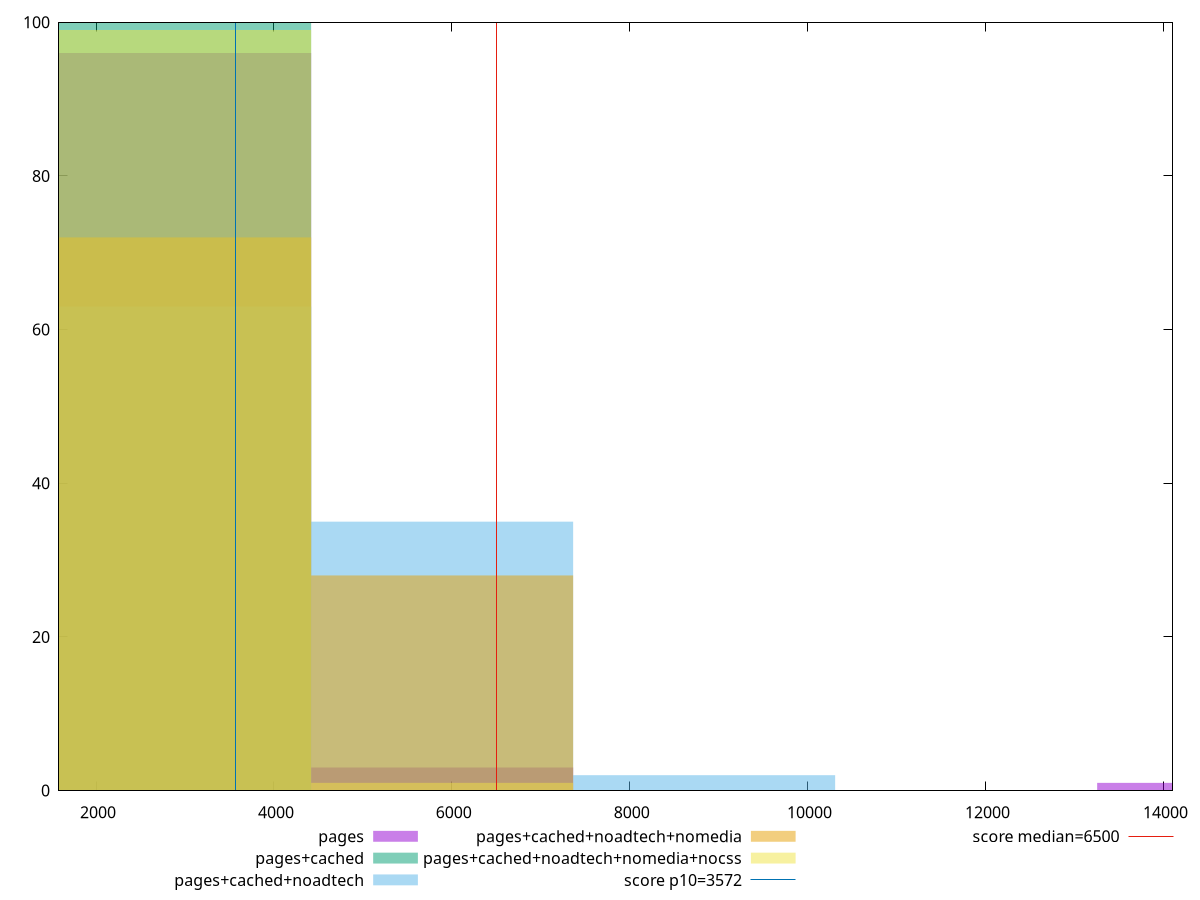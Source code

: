reset

$pages <<EOF
2945.6355403357798 96
14728.177701678898 1
5891.2710806715595 3
EOF

$pagesCached <<EOF
2945.6355403357798 100
EOF

$pagesCachedNoadtech <<EOF
8836.90662100734 2
2945.6355403357798 63
5891.2710806715595 35
EOF

$pagesCachedNoadtechNomedia <<EOF
2945.6355403357798 72
5891.2710806715595 28
EOF

$pagesCachedNoadtechNomediaNocss <<EOF
5891.2710806715595 1
2945.6355403357798 99
EOF

set key outside below
set boxwidth 2945.6355403357798
set xrange [1583.7735000000002:14102.403]
set yrange [0:100]
set trange [0:100]
set style fill transparent solid 0.5 noborder

set parametric
set terminal svg size 640, 530 enhanced background rgb 'white'
set output "report_00017_2021-02-10T15-08-03.406Z/first-cpu-idle/comparison/histogram/all_raw.svg"

plot $pages title "pages" with boxes, \
     $pagesCached title "pages+cached" with boxes, \
     $pagesCachedNoadtech title "pages+cached+noadtech" with boxes, \
     $pagesCachedNoadtechNomedia title "pages+cached+noadtech+nomedia" with boxes, \
     $pagesCachedNoadtechNomediaNocss title "pages+cached+noadtech+nomedia+nocss" with boxes, \
     3572,t title "score p10=3572", \
     6500,t title "score median=6500"

reset
